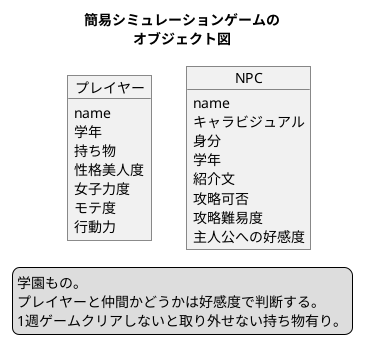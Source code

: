@startuml
' 作成日:2020/05/17 waim

title 簡易シミュレーションゲームの\nオブジェクト図

object プレイヤー{
 name
 学年
 持ち物
 性格美人度
 女子力度
 モテ度
 行動力
}

object NPC {
 name
 キャラビジュアル
 身分
 学年
 紹介文
 攻略可否
 攻略難易度
 主人公への好感度
}

legend
学園もの。
プレイヤーと仲間かどうかは好感度で判断する。
1週ゲームクリアしないと取り外せない持ち物有り。
end legend
@enduml
